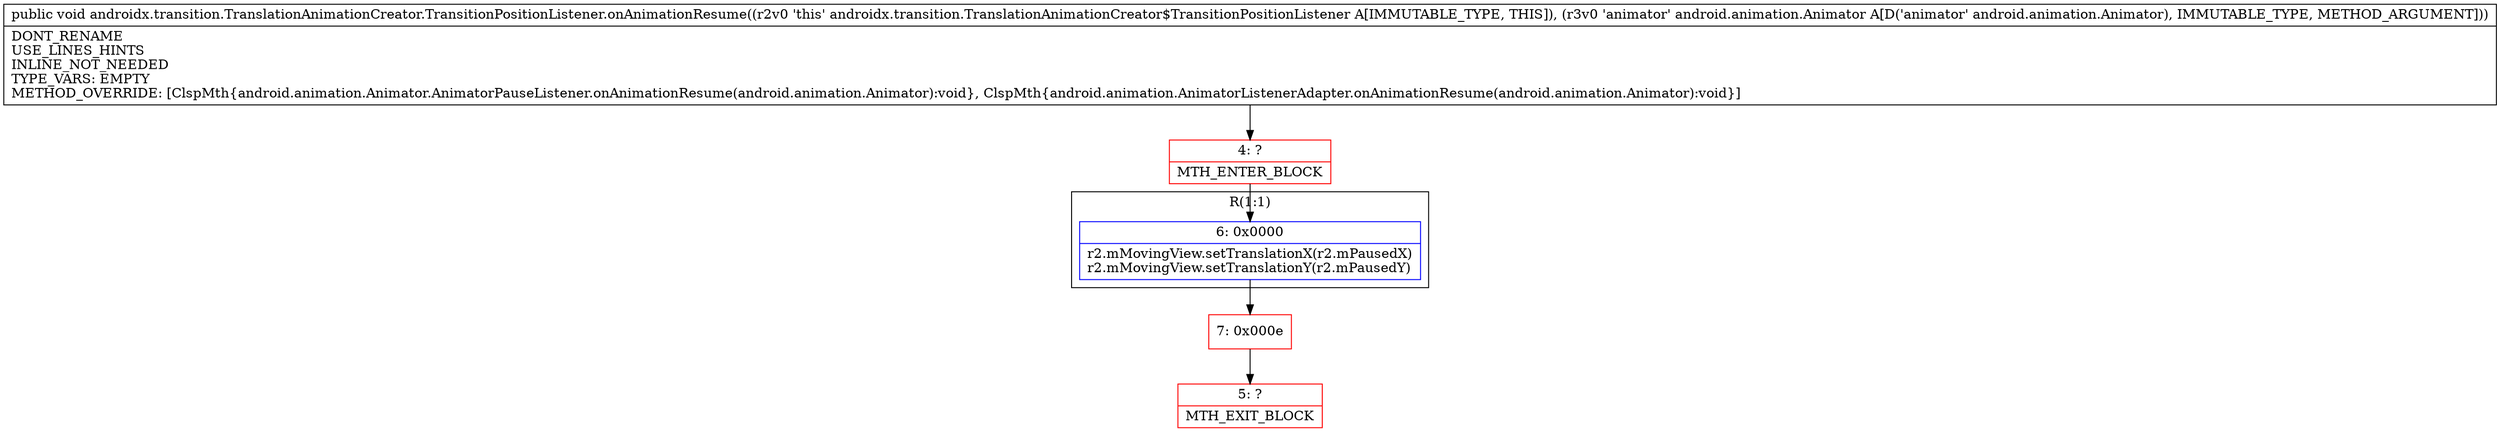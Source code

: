 digraph "CFG forandroidx.transition.TranslationAnimationCreator.TransitionPositionListener.onAnimationResume(Landroid\/animation\/Animator;)V" {
subgraph cluster_Region_962821477 {
label = "R(1:1)";
node [shape=record,color=blue];
Node_6 [shape=record,label="{6\:\ 0x0000|r2.mMovingView.setTranslationX(r2.mPausedX)\lr2.mMovingView.setTranslationY(r2.mPausedY)\l}"];
}
Node_4 [shape=record,color=red,label="{4\:\ ?|MTH_ENTER_BLOCK\l}"];
Node_7 [shape=record,color=red,label="{7\:\ 0x000e}"];
Node_5 [shape=record,color=red,label="{5\:\ ?|MTH_EXIT_BLOCK\l}"];
MethodNode[shape=record,label="{public void androidx.transition.TranslationAnimationCreator.TransitionPositionListener.onAnimationResume((r2v0 'this' androidx.transition.TranslationAnimationCreator$TransitionPositionListener A[IMMUTABLE_TYPE, THIS]), (r3v0 'animator' android.animation.Animator A[D('animator' android.animation.Animator), IMMUTABLE_TYPE, METHOD_ARGUMENT]))  | DONT_RENAME\lUSE_LINES_HINTS\lINLINE_NOT_NEEDED\lTYPE_VARS: EMPTY\lMETHOD_OVERRIDE: [ClspMth\{android.animation.Animator.AnimatorPauseListener.onAnimationResume(android.animation.Animator):void\}, ClspMth\{android.animation.AnimatorListenerAdapter.onAnimationResume(android.animation.Animator):void\}]\l}"];
MethodNode -> Node_4;Node_6 -> Node_7;
Node_4 -> Node_6;
Node_7 -> Node_5;
}

